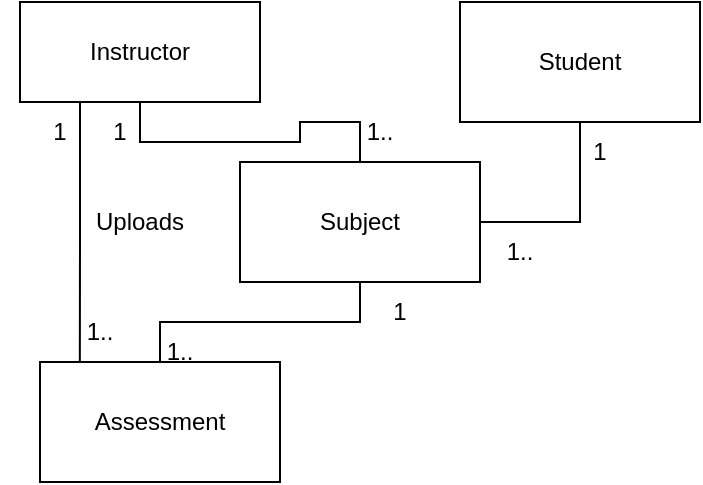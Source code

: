 <mxfile version="20.2.3" type="github">
  <diagram id="ZRupTK8vs-YXc7_zND_B" name="Page-1">
    <mxGraphModel dx="1163" dy="349" grid="1" gridSize="10" guides="1" tooltips="1" connect="1" arrows="1" fold="1" page="1" pageScale="1" pageWidth="827" pageHeight="1169" math="0" shadow="0">
      <root>
        <mxCell id="0" />
        <mxCell id="1" parent="0" />
        <mxCell id="2UmxWIpTpZnCIBJGYqUd-4" style="edgeStyle=orthogonalEdgeStyle;rounded=0;orthogonalLoop=1;jettySize=auto;html=1;entryX=0.5;entryY=0;entryDx=0;entryDy=0;endArrow=none;endFill=0;" edge="1" parent="1" source="IURKMykqJG9VInVJ1P5J-1" target="2UmxWIpTpZnCIBJGYqUd-1">
          <mxGeometry relative="1" as="geometry" />
        </mxCell>
        <mxCell id="2UmxWIpTpZnCIBJGYqUd-13" style="edgeStyle=orthogonalEdgeStyle;rounded=0;orthogonalLoop=1;jettySize=auto;html=1;exitX=0.25;exitY=1;exitDx=0;exitDy=0;entryX=0.166;entryY=-0.002;entryDx=0;entryDy=0;entryPerimeter=0;endArrow=none;endFill=0;" edge="1" parent="1" source="IURKMykqJG9VInVJ1P5J-1" target="2UmxWIpTpZnCIBJGYqUd-2">
          <mxGeometry relative="1" as="geometry" />
        </mxCell>
        <mxCell id="IURKMykqJG9VInVJ1P5J-1" value="Instructor" style="rounded=0;whiteSpace=wrap;html=1;" parent="1" vertex="1">
          <mxGeometry y="60" width="120" height="50" as="geometry" />
        </mxCell>
        <mxCell id="2UmxWIpTpZnCIBJGYqUd-10" style="edgeStyle=orthogonalEdgeStyle;rounded=0;orthogonalLoop=1;jettySize=auto;html=1;entryX=0.5;entryY=0;entryDx=0;entryDy=0;verticalAlign=middle;endArrow=none;endFill=0;" edge="1" parent="1" source="2UmxWIpTpZnCIBJGYqUd-1" target="2UmxWIpTpZnCIBJGYqUd-2">
          <mxGeometry relative="1" as="geometry" />
        </mxCell>
        <mxCell id="2UmxWIpTpZnCIBJGYqUd-1" value="Subject&lt;span style=&quot;color: rgba(0, 0, 0, 0); font-family: monospace; font-size: 0px; text-align: start;&quot;&gt;%3CmxGraphModel%3E%3Croot%3E%3CmxCell%20id%3D%220%22%2F%3E%3CmxCell%20id%3D%221%22%20parent%3D%220%22%2F%3E%3CmxCell%20id%3D%222%22%20value%3D%22Instructor%22%20style%3D%22rounded%3D0%3BwhiteSpace%3Dwrap%3Bhtml%3D1%3B%22%20vertex%3D%221%22%20parent%3D%221%22%3E%3CmxGeometry%20x%3D%2230%22%20y%3D%2290%22%20width%3D%22120%22%20height%3D%2260%22%20as%3D%22geometry%22%2F%3E%3C%2FmxCell%3E%3C%2Froot%3E%3C%2FmxGraphModel%3E&lt;/span&gt;" style="rounded=0;whiteSpace=wrap;html=1;" vertex="1" parent="1">
          <mxGeometry x="110" y="140" width="120" height="60" as="geometry" />
        </mxCell>
        <mxCell id="2UmxWIpTpZnCIBJGYqUd-2" value="Assessment" style="rounded=0;whiteSpace=wrap;html=1;" vertex="1" parent="1">
          <mxGeometry x="10" y="240" width="120" height="60" as="geometry" />
        </mxCell>
        <mxCell id="2UmxWIpTpZnCIBJGYqUd-8" style="edgeStyle=orthogonalEdgeStyle;rounded=0;orthogonalLoop=1;jettySize=auto;html=1;entryX=1;entryY=0.5;entryDx=0;entryDy=0;endArrow=none;endFill=0;" edge="1" parent="1" source="2UmxWIpTpZnCIBJGYqUd-3" target="2UmxWIpTpZnCIBJGYqUd-1">
          <mxGeometry relative="1" as="geometry" />
        </mxCell>
        <mxCell id="2UmxWIpTpZnCIBJGYqUd-3" value="Student" style="rounded=0;whiteSpace=wrap;html=1;" vertex="1" parent="1">
          <mxGeometry x="220" y="60" width="120" height="60" as="geometry" />
        </mxCell>
        <mxCell id="2UmxWIpTpZnCIBJGYqUd-5" value="1.." style="text;html=1;strokeColor=none;fillColor=none;align=center;verticalAlign=middle;whiteSpace=wrap;rounded=0;" vertex="1" parent="1">
          <mxGeometry x="150" y="110" width="60" height="30" as="geometry" />
        </mxCell>
        <mxCell id="2UmxWIpTpZnCIBJGYqUd-6" value="1" style="text;html=1;strokeColor=none;fillColor=none;align=center;verticalAlign=middle;whiteSpace=wrap;rounded=0;" vertex="1" parent="1">
          <mxGeometry x="20" y="110" width="60" height="30" as="geometry" />
        </mxCell>
        <mxCell id="2UmxWIpTpZnCIBJGYqUd-7" value="1.." style="text;html=1;strokeColor=none;fillColor=none;align=center;verticalAlign=middle;whiteSpace=wrap;rounded=0;" vertex="1" parent="1">
          <mxGeometry x="220" y="170" width="60" height="30" as="geometry" />
        </mxCell>
        <mxCell id="2UmxWIpTpZnCIBJGYqUd-9" value="1" style="text;html=1;strokeColor=none;fillColor=none;align=center;verticalAlign=middle;whiteSpace=wrap;rounded=0;" vertex="1" parent="1">
          <mxGeometry x="260" y="120" width="60" height="30" as="geometry" />
        </mxCell>
        <mxCell id="2UmxWIpTpZnCIBJGYqUd-11" value="1" style="text;html=1;strokeColor=none;fillColor=none;align=center;verticalAlign=middle;whiteSpace=wrap;rounded=0;" vertex="1" parent="1">
          <mxGeometry x="160" y="200" width="60" height="30" as="geometry" />
        </mxCell>
        <mxCell id="2UmxWIpTpZnCIBJGYqUd-12" value="1.." style="text;html=1;strokeColor=none;fillColor=none;align=center;verticalAlign=middle;whiteSpace=wrap;rounded=0;" vertex="1" parent="1">
          <mxGeometry x="50" y="220" width="60" height="30" as="geometry" />
        </mxCell>
        <mxCell id="2UmxWIpTpZnCIBJGYqUd-14" value="Uploads" style="text;html=1;strokeColor=none;fillColor=none;align=center;verticalAlign=middle;whiteSpace=wrap;rounded=0;" vertex="1" parent="1">
          <mxGeometry x="30" y="155" width="60" height="30" as="geometry" />
        </mxCell>
        <mxCell id="2UmxWIpTpZnCIBJGYqUd-15" value="1" style="text;html=1;strokeColor=none;fillColor=none;align=center;verticalAlign=middle;whiteSpace=wrap;rounded=0;" vertex="1" parent="1">
          <mxGeometry x="-10" y="110" width="60" height="30" as="geometry" />
        </mxCell>
        <mxCell id="2UmxWIpTpZnCIBJGYqUd-16" value="1.." style="text;html=1;strokeColor=none;fillColor=none;align=center;verticalAlign=middle;whiteSpace=wrap;rounded=0;" vertex="1" parent="1">
          <mxGeometry x="10" y="210" width="60" height="30" as="geometry" />
        </mxCell>
      </root>
    </mxGraphModel>
  </diagram>
</mxfile>
